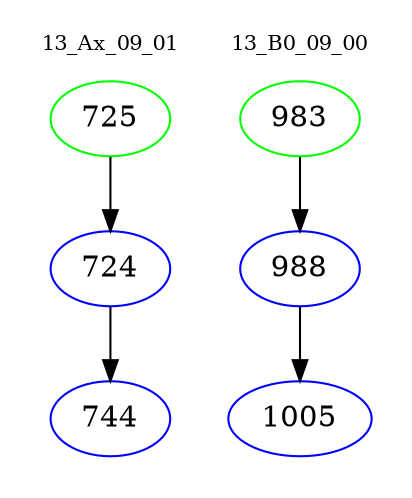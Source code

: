digraph{
subgraph cluster_0 {
color = white
label = "13_Ax_09_01";
fontsize=10;
T0_725 [label="725", color="green"]
T0_725 -> T0_724 [color="black"]
T0_724 [label="724", color="blue"]
T0_724 -> T0_744 [color="black"]
T0_744 [label="744", color="blue"]
}
subgraph cluster_1 {
color = white
label = "13_B0_09_00";
fontsize=10;
T1_983 [label="983", color="green"]
T1_983 -> T1_988 [color="black"]
T1_988 [label="988", color="blue"]
T1_988 -> T1_1005 [color="black"]
T1_1005 [label="1005", color="blue"]
}
}
